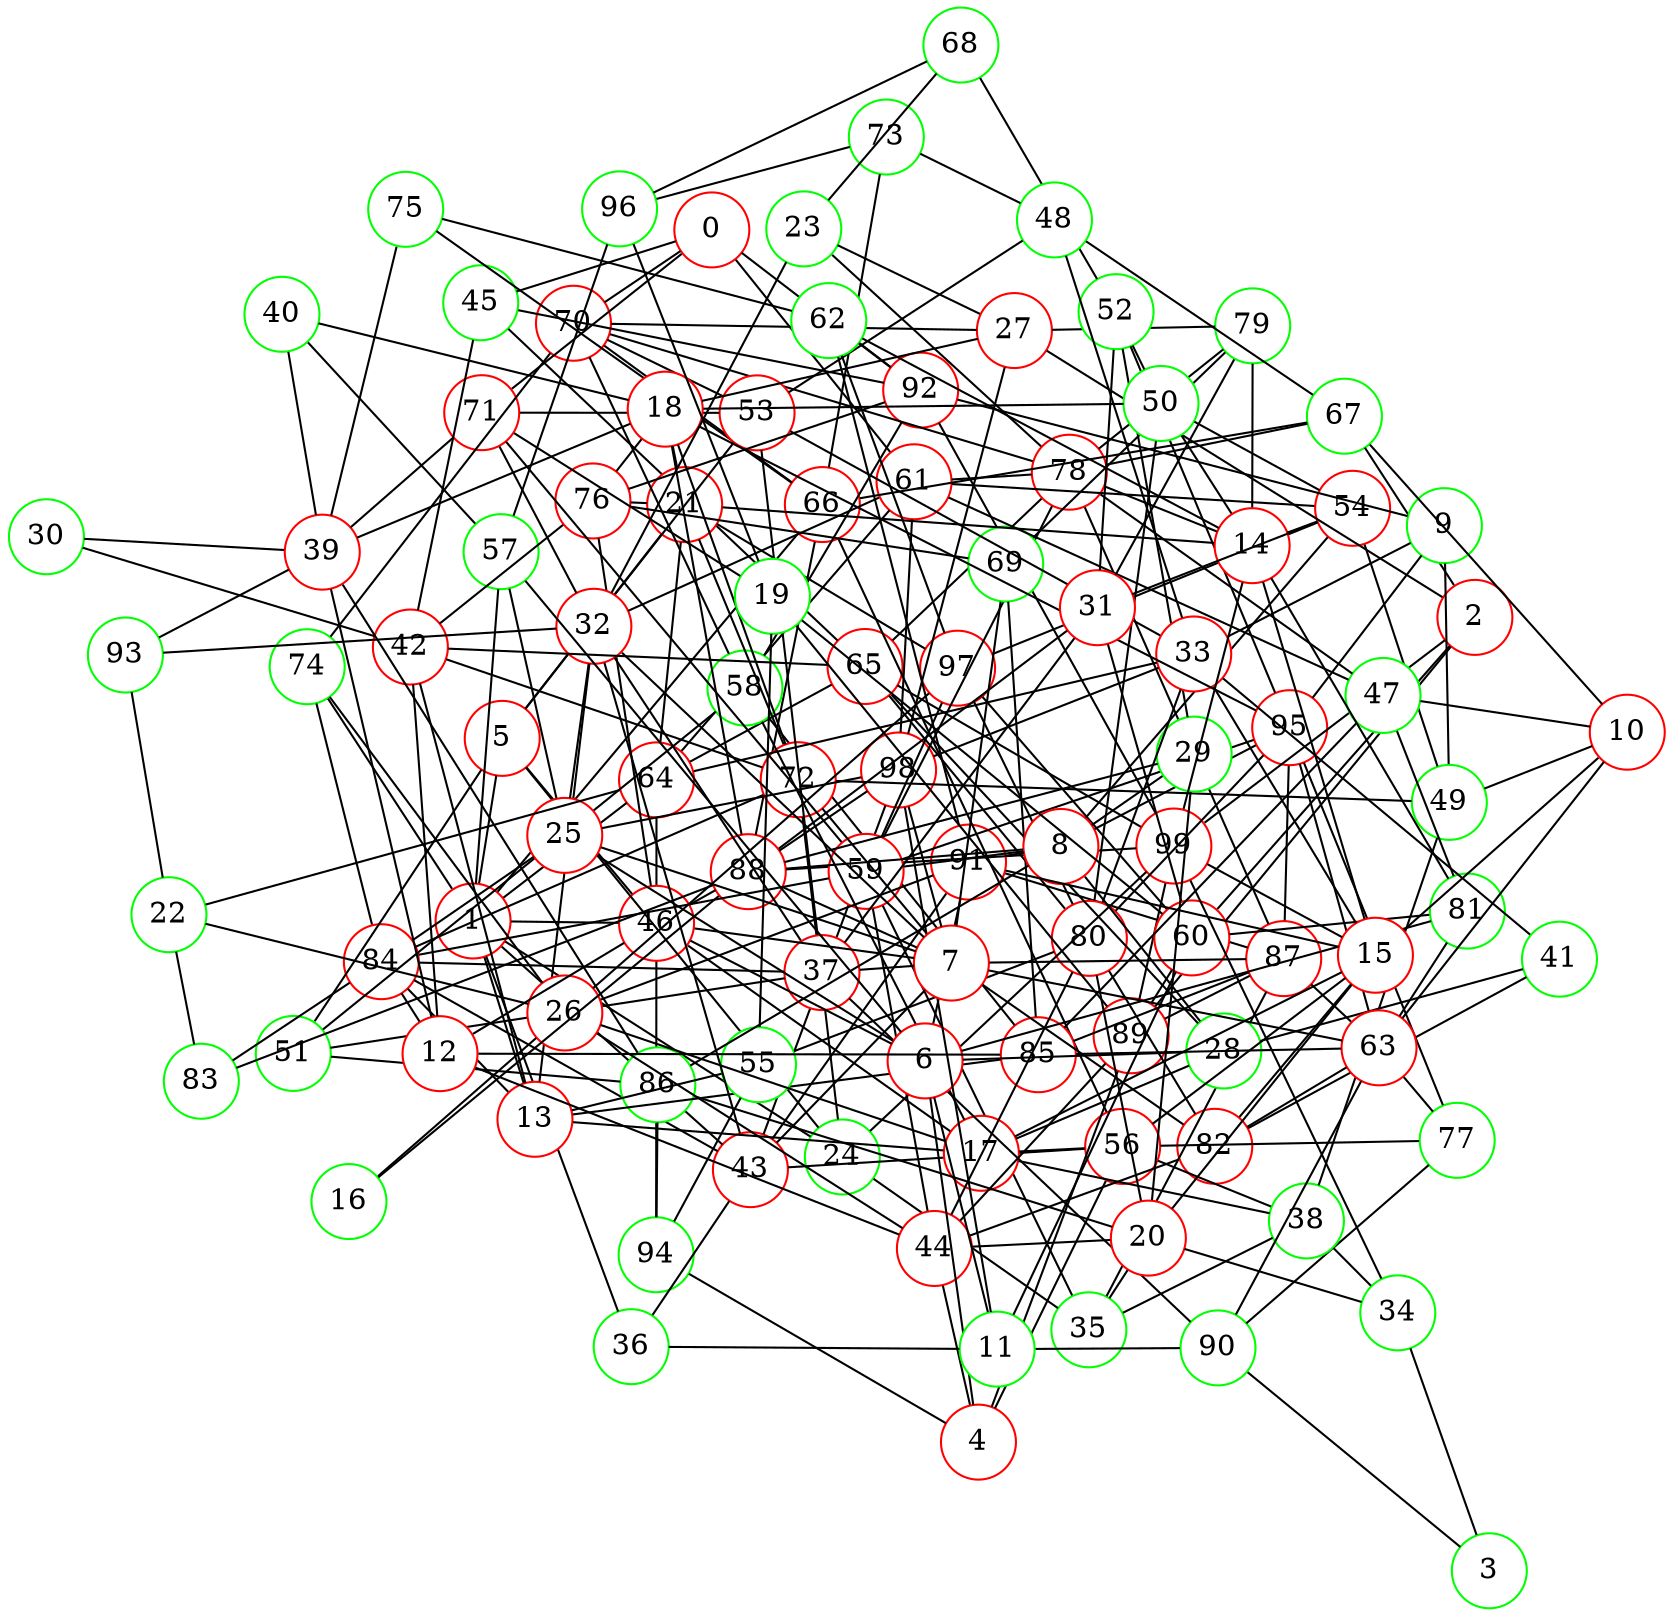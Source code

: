 graph {
graph ["layout"="fdp"]
node ["style"="filled","fillcolor"="white","fixedsize"="true","shape"="circle"]
"0" ["color"="red"]
"70" ["color"="red"]
"74" ["color"="green"]
"84" ["color"="red"]
"78" ["color"="red"]
"87" ["color"="red"]
"89" ["color"="red"]
"99" ["color"="red"]
"91" ["color"="red"]
"95" ["color"="red"]
"79" ["color"="green"]
"71" ["color"="red"]
"92" ["color"="red"]
"45" ["color"="green"]
"65" ["color"="red"]
"80" ["color"="red"]
"97" ["color"="red"]
"82" ["color"="red"]
"61" ["color"="red"]
"64" ["color"="red"]
"94" ["color"="green"]
"98" ["color"="red"]
"1" ["color"="red"]
"66" ["color"="red"]
"67" ["color"="green"]
"88" ["color"="red"]
"73" ["color"="green"]
"96" ["color"="green"]
"75" ["color"="green"]
"36" ["color"="green"]
"43" ["color"="red"]
"56" ["color"="red"]
"77" ["color"="green"]
"90" ["color"="green"]
"5" ["color"="red"]
"51" ["color"="green"]
"86" ["color"="green"]
"58" ["color"="green"]
"85" ["color"="red"]
"21" ["color"="red"]
"72" ["color"="red"]
"76" ["color"="red"]
"53" ["color"="red"]
"24" ["color"="green"]
"35" ["color"="green"]
"38" ["color"="green"]
"49" ["color"="green"]
"54" ["color"="red"]
"59" ["color"="red"]
"46" ["color"="red"]
"57" ["color"="green"]
"13" ["color"="red"]
"32" ["color"="red"]
"37" ["color"="red"]
"93" ["color"="green"]
"17" ["color"="red"]
"26" ["color"="red"]
"44" ["color"="red"]
"28" ["color"="green"]
"41" ["color"="green"]
"55" ["color"="green"]
"42" ["color"="red"]
"2" ["color"="red"]
"27" ["color"="red"]
"60" ["color"="red"]
"81" ["color"="green"]
"3" ["color"="green"]
"34" ["color"="green"]
"4" ["color"="red"]
"6" ["color"="red"]
"25" ["color"="red"]
"11" ["color"="green"]
"7" ["color"="red"]
"69" ["color"="green"]
"63" ["color"="red"]
"8" ["color"="red"]
"29" ["color"="green"]
"52" ["color"="green"]
"68" ["color"="green"]
"9" ["color"="green"]
"33" ["color"="red"]
"48" ["color"="green"]
"10" ["color"="red"]
"15" ["color"="red"]
"20" ["color"="red"]
"47" ["color"="green"]
"12" ["color"="red"]
"39" ["color"="red"]
"40" ["color"="green"]
"14" ["color"="red"]
"50" ["color"="green"]
"62" ["color"="green"]
"16" ["color"="green"]
"18" ["color"="red"]
"19" ["color"="green"]
"22" ["color"="green"]
"83" ["color"="green"]
"23" ["color"="green"]
"30" ["color"="green"]
"31" ["color"="red"]
"0" -- "70"
"0" -- "71"
"0" -- "92"
"0" -- "45"
"0" -- "61"
"70" -- "74"
"70" -- "78"
"74" -- "84"
"78" -- "87"
"78" -- "79"
"87" -- "89"
"87" -- "91"
"87" -- "95"
"89" -- "99"
"92" -- "99"
"45" -- "65"
"45" -- "92"
"65" -- "80"
"65" -- "99"
"65" -- "78"
"80" -- "97"
"80" -- "82"
"80" -- "95"
"61" -- "64"
"61" -- "98"
"61" -- "78"
"64" -- "65"
"64" -- "94"
"1" -- "64"
"1" -- "66"
"1" -- "36"
"1" -- "5"
"1" -- "24"
"1" -- "57"
"1" -- "74"
"1" -- "43"
"1" -- "13"
"1" -- "46"
"66" -- "67"
"66" -- "70"
"66" -- "88"
"66" -- "73"
"66" -- "75"
"67" -- "78"
"88" -- "98"
"88" -- "99"
"73" -- "96"
"36" -- "43"
"43" -- "98"
"43" -- "84"
"43" -- "56"
"43" -- "91"
"56" -- "66"
"56" -- "77"
"77" -- "90"
"77" -- "95"
"5" -- "51"
"5" -- "21"
"5" -- "53"
"5" -- "24"
"5" -- "46"
"51" -- "86"
"51" -- "58"
"86" -- "94"
"58" -- "85"
"58" -- "70"
"58" -- "92"
"85" -- "87"
"21" -- "64"
"21" -- "97"
"21" -- "72"
"21" -- "76"
"72" -- "84"
"76" -- "92"
"53" -- "70"
"53" -- "71"
"24" -- "35"
"24" -- "99"
"24" -- "72"
"35" -- "38"
"35" -- "87"
"35" -- "59"
"38" -- "49"
"38" -- "56"
"49" -- "54"
"49" -- "72"
"54" -- "97"
"54" -- "61"
"59" -- "97"
"59" -- "84"
"59" -- "71"
"59" -- "78"
"59" -- "95"
"46" -- "88"
"46" -- "76"
"57" -- "96"
"13" -- "32"
"13" -- "17"
"13" -- "84"
"13" -- "85"
"13" -- "55"
"13" -- "42"
"32" -- "37"
"32" -- "71"
"32" -- "43"
"32" -- "61"
"32" -- "93"
"37" -- "51"
"37" -- "84"
"37" -- "53"
"37" -- "90"
"17" -- "38"
"17" -- "56"
"17" -- "26"
"17" -- "58"
"17" -- "28"
"17" -- "46"
"26" -- "97"
"26" -- "74"
"26" -- "91"
"26" -- "44"
"44" -- "80"
"44" -- "82"
"44" -- "89"
"44" -- "59"
"28" -- "65"
"28" -- "41"
"41" -- "82"
"55" -- "80"
"55" -- "94"
"42" -- "65"
"42" -- "72"
"42" -- "76"
"42" -- "45"
"2" -- "67"
"2" -- "99"
"2" -- "89"
"2" -- "27"
"2" -- "60"
"27" -- "98"
"27" -- "70"
"27" -- "79"
"60" -- "81"
"60" -- "97"
"60" -- "89"
"3" -- "34"
"3" -- "90"
"34" -- "99"
"34" -- "38"
"4" -- "6"
"4" -- "56"
"4" -- "89"
"4" -- "44"
"4" -- "94"
"6" -- "81"
"6" -- "25"
"6" -- "57"
"6" -- "11"
"6" -- "91"
"6" -- "28"
"6" -- "46"
"25" -- "32"
"25" -- "98"
"25" -- "84"
"25" -- "57"
"11" -- "98"
"11" -- "36"
"11" -- "90"
"11" -- "60"
"7" -- "32"
"7" -- "82"
"7" -- "98"
"7" -- "37"
"7" -- "69"
"7" -- "87"
"7" -- "72"
"7" -- "88"
"7" -- "25"
"7" -- "43"
"7" -- "46"
"7" -- "63"
"69" -- "85"
"69" -- "76"
"69" -- "79"
"63" -- "81"
"63" -- "82"
"63" -- "85"
"63" -- "87"
"63" -- "90"
"63" -- "77"
"63" -- "95"
"8" -- "54"
"8" -- "86"
"8" -- "88"
"8" -- "59"
"8" -- "91"
"8" -- "28"
"8" -- "29"
"8" -- "95"
"29" -- "52"
"29" -- "88"
"52" -- "68"
"52" -- "95"
"68" -- "96"
"9" -- "33"
"9" -- "49"
"9" -- "92"
"9" -- "95"
"33" -- "48"
"33" -- "64"
"33" -- "80"
"33" -- "98"
"33" -- "53"
"33" -- "41"
"48" -- "67"
"48" -- "53"
"48" -- "73"
"10" -- "49"
"10" -- "67"
"10" -- "15"
"10" -- "47"
"10" -- "63"
"15" -- "17"
"15" -- "33"
"15" -- "82"
"15" -- "99"
"15" -- "20"
"15" -- "56"
"15" -- "91"
"20" -- "80"
"20" -- "34"
"20" -- "35"
"20" -- "86"
"20" -- "44"
"20" -- "29"
"47" -- "81"
"47" -- "85"
"47" -- "61"
"47" -- "78"
"12" -- "84"
"12" -- "85"
"12" -- "39"
"12" -- "42"
"12" -- "44"
"12" -- "46"
"39" -- "86"
"39" -- "71"
"39" -- "40"
"39" -- "75"
"39" -- "93"
"40" -- "57"
"14" -- "81"
"14" -- "50"
"14" -- "99"
"14" -- "21"
"14" -- "54"
"14" -- "62"
"14" -- "78"
"14" -- "15"
"14" -- "79"
"50" -- "80"
"50" -- "52"
"50" -- "54"
"62" -- "97"
"62" -- "75"
"62" -- "91"
"62" -- "92"
"16" -- "88"
"16" -- "26"
"18" -- "50"
"18" -- "21"
"18" -- "39"
"18" -- "40"
"18" -- "72"
"18" -- "88"
"18" -- "27"
"18" -- "76"
"18" -- "95"
"19" -- "96"
"19" -- "55"
"19" -- "71"
"19" -- "89"
"19" -- "60"
"22" -- "64"
"22" -- "83"
"22" -- "26"
"22" -- "93"
"83" -- "84"
"83" -- "88"
"23" -- "32"
"23" -- "68"
"23" -- "27"
"23" -- "78"
"30" -- "39"
"30" -- "42"
"31" -- "52"
"31" -- "37"
"31" -- "54"
"31" -- "88"
"31" -- "60"
"31" -- "79"
}